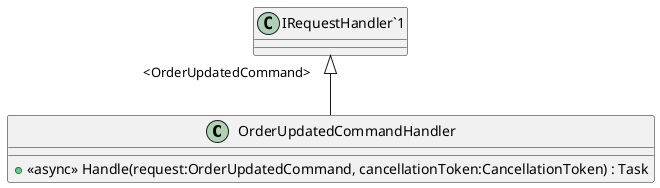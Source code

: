 @startuml
class OrderUpdatedCommandHandler {
    + <<async>> Handle(request:OrderUpdatedCommand, cancellationToken:CancellationToken) : Task
}
"IRequestHandler`1" "<OrderUpdatedCommand>" <|-- OrderUpdatedCommandHandler
@enduml
